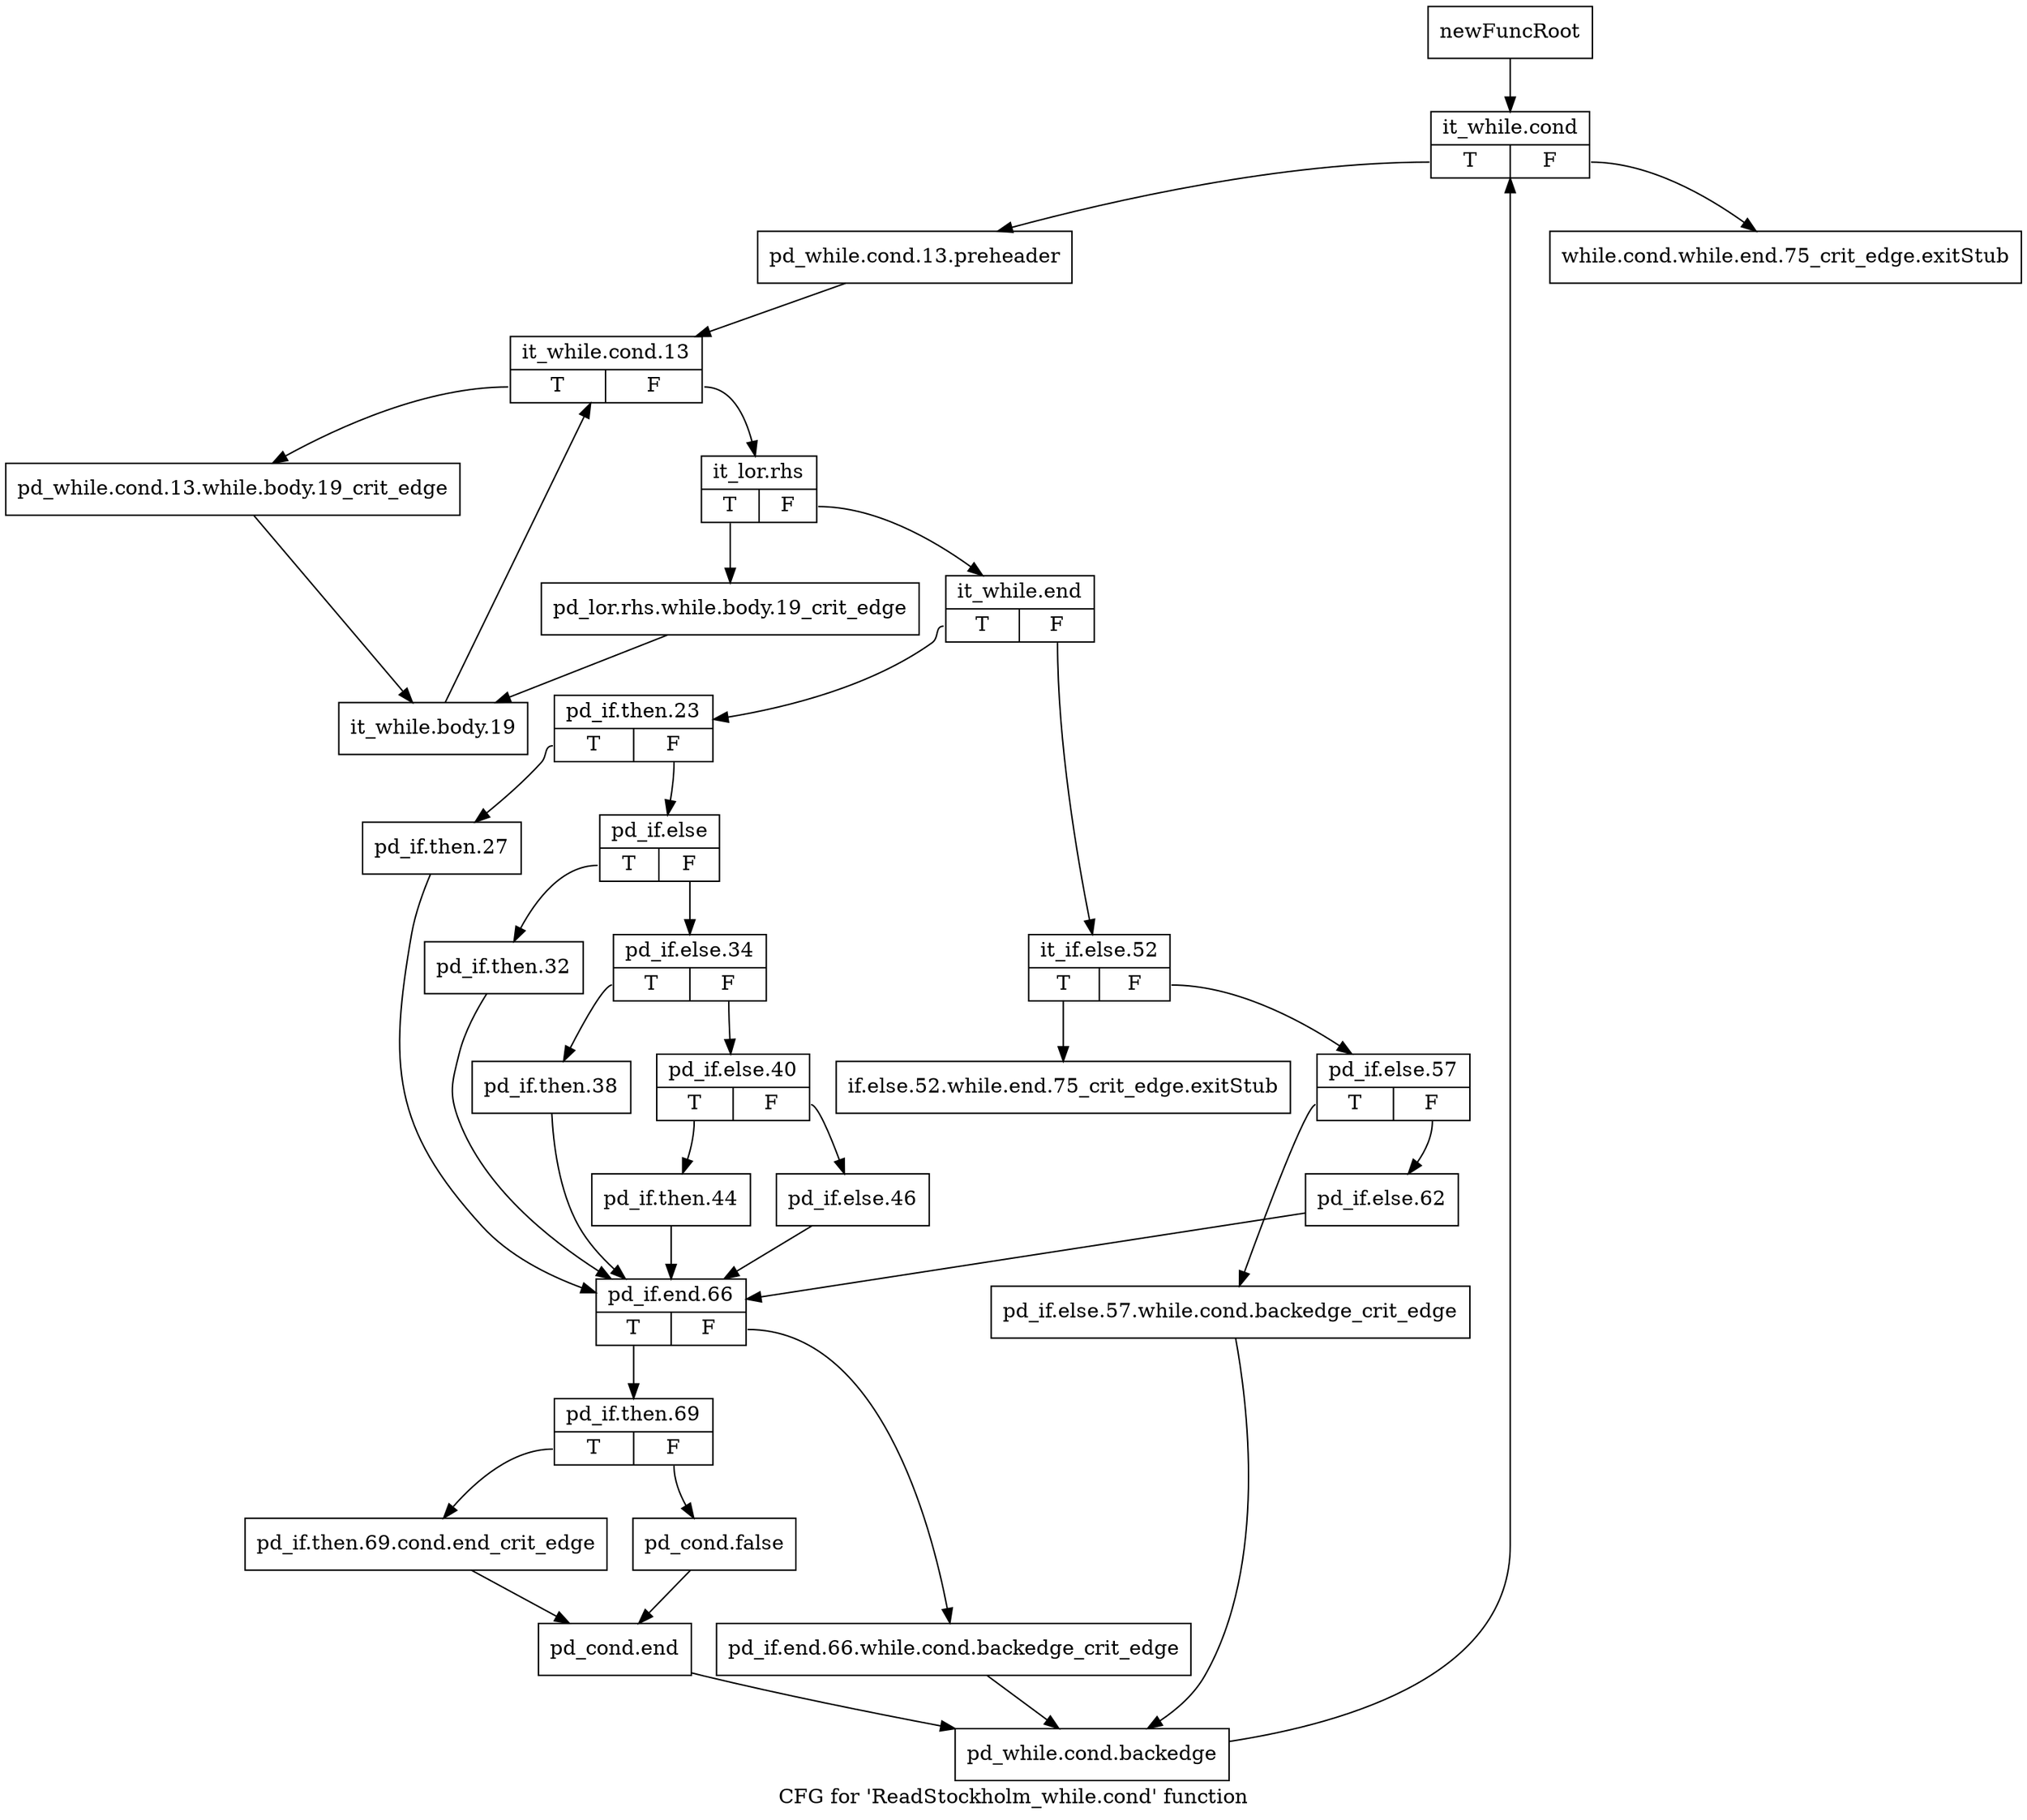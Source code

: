 digraph "CFG for 'ReadStockholm_while.cond' function" {
	label="CFG for 'ReadStockholm_while.cond' function";

	Node0x34c1b20 [shape=record,label="{newFuncRoot}"];
	Node0x34c1b20 -> Node0x34c1c10;
	Node0x34c1b70 [shape=record,label="{while.cond.while.end.75_crit_edge.exitStub}"];
	Node0x34c1bc0 [shape=record,label="{if.else.52.while.end.75_crit_edge.exitStub}"];
	Node0x34c1c10 [shape=record,label="{it_while.cond|{<s0>T|<s1>F}}"];
	Node0x34c1c10:s0 -> Node0x34c1c60;
	Node0x34c1c10:s1 -> Node0x34c1b70;
	Node0x34c1c60 [shape=record,label="{pd_while.cond.13.preheader}"];
	Node0x34c1c60 -> Node0x34c1cb0;
	Node0x34c1cb0 [shape=record,label="{it_while.cond.13|{<s0>T|<s1>F}}"];
	Node0x34c1cb0:s0 -> Node0x34c2430;
	Node0x34c1cb0:s1 -> Node0x34c1d00;
	Node0x34c1d00 [shape=record,label="{it_lor.rhs|{<s0>T|<s1>F}}"];
	Node0x34c1d00:s0 -> Node0x34c23e0;
	Node0x34c1d00:s1 -> Node0x34c1d50;
	Node0x34c1d50 [shape=record,label="{it_while.end|{<s0>T|<s1>F}}"];
	Node0x34c1d50:s0 -> Node0x34c1ee0;
	Node0x34c1d50:s1 -> Node0x34c1da0;
	Node0x34c1da0 [shape=record,label="{it_if.else.52|{<s0>T|<s1>F}}"];
	Node0x34c1da0:s0 -> Node0x34c1bc0;
	Node0x34c1da0:s1 -> Node0x34c1df0;
	Node0x34c1df0 [shape=record,label="{pd_if.else.57|{<s0>T|<s1>F}}"];
	Node0x34c1df0:s0 -> Node0x34c1e90;
	Node0x34c1df0:s1 -> Node0x34c1e40;
	Node0x34c1e40 [shape=record,label="{pd_if.else.62}"];
	Node0x34c1e40 -> Node0x34c21b0;
	Node0x34c1e90 [shape=record,label="{pd_if.else.57.while.cond.backedge_crit_edge}"];
	Node0x34c1e90 -> Node0x34c2390;
	Node0x34c1ee0 [shape=record,label="{pd_if.then.23|{<s0>T|<s1>F}}"];
	Node0x34c1ee0:s0 -> Node0x34c2160;
	Node0x34c1ee0:s1 -> Node0x34c1f30;
	Node0x34c1f30 [shape=record,label="{pd_if.else|{<s0>T|<s1>F}}"];
	Node0x34c1f30:s0 -> Node0x34c2110;
	Node0x34c1f30:s1 -> Node0x34c1f80;
	Node0x34c1f80 [shape=record,label="{pd_if.else.34|{<s0>T|<s1>F}}"];
	Node0x34c1f80:s0 -> Node0x34c20c0;
	Node0x34c1f80:s1 -> Node0x34c1fd0;
	Node0x34c1fd0 [shape=record,label="{pd_if.else.40|{<s0>T|<s1>F}}"];
	Node0x34c1fd0:s0 -> Node0x34c2070;
	Node0x34c1fd0:s1 -> Node0x34c2020;
	Node0x34c2020 [shape=record,label="{pd_if.else.46}"];
	Node0x34c2020 -> Node0x34c21b0;
	Node0x34c2070 [shape=record,label="{pd_if.then.44}"];
	Node0x34c2070 -> Node0x34c21b0;
	Node0x34c20c0 [shape=record,label="{pd_if.then.38}"];
	Node0x34c20c0 -> Node0x34c21b0;
	Node0x34c2110 [shape=record,label="{pd_if.then.32}"];
	Node0x34c2110 -> Node0x34c21b0;
	Node0x34c2160 [shape=record,label="{pd_if.then.27}"];
	Node0x34c2160 -> Node0x34c21b0;
	Node0x34c21b0 [shape=record,label="{pd_if.end.66|{<s0>T|<s1>F}}"];
	Node0x34c21b0:s0 -> Node0x34c2250;
	Node0x34c21b0:s1 -> Node0x34c2200;
	Node0x34c2200 [shape=record,label="{pd_if.end.66.while.cond.backedge_crit_edge}"];
	Node0x34c2200 -> Node0x34c2390;
	Node0x34c2250 [shape=record,label="{pd_if.then.69|{<s0>T|<s1>F}}"];
	Node0x34c2250:s0 -> Node0x34c22f0;
	Node0x34c2250:s1 -> Node0x34c22a0;
	Node0x34c22a0 [shape=record,label="{pd_cond.false}"];
	Node0x34c22a0 -> Node0x34c2340;
	Node0x34c22f0 [shape=record,label="{pd_if.then.69.cond.end_crit_edge}"];
	Node0x34c22f0 -> Node0x34c2340;
	Node0x34c2340 [shape=record,label="{pd_cond.end}"];
	Node0x34c2340 -> Node0x34c2390;
	Node0x34c2390 [shape=record,label="{pd_while.cond.backedge}"];
	Node0x34c2390 -> Node0x34c1c10;
	Node0x34c23e0 [shape=record,label="{pd_lor.rhs.while.body.19_crit_edge}"];
	Node0x34c23e0 -> Node0x34c2480;
	Node0x34c2430 [shape=record,label="{pd_while.cond.13.while.body.19_crit_edge}"];
	Node0x34c2430 -> Node0x34c2480;
	Node0x34c2480 [shape=record,label="{it_while.body.19}"];
	Node0x34c2480 -> Node0x34c1cb0;
}
